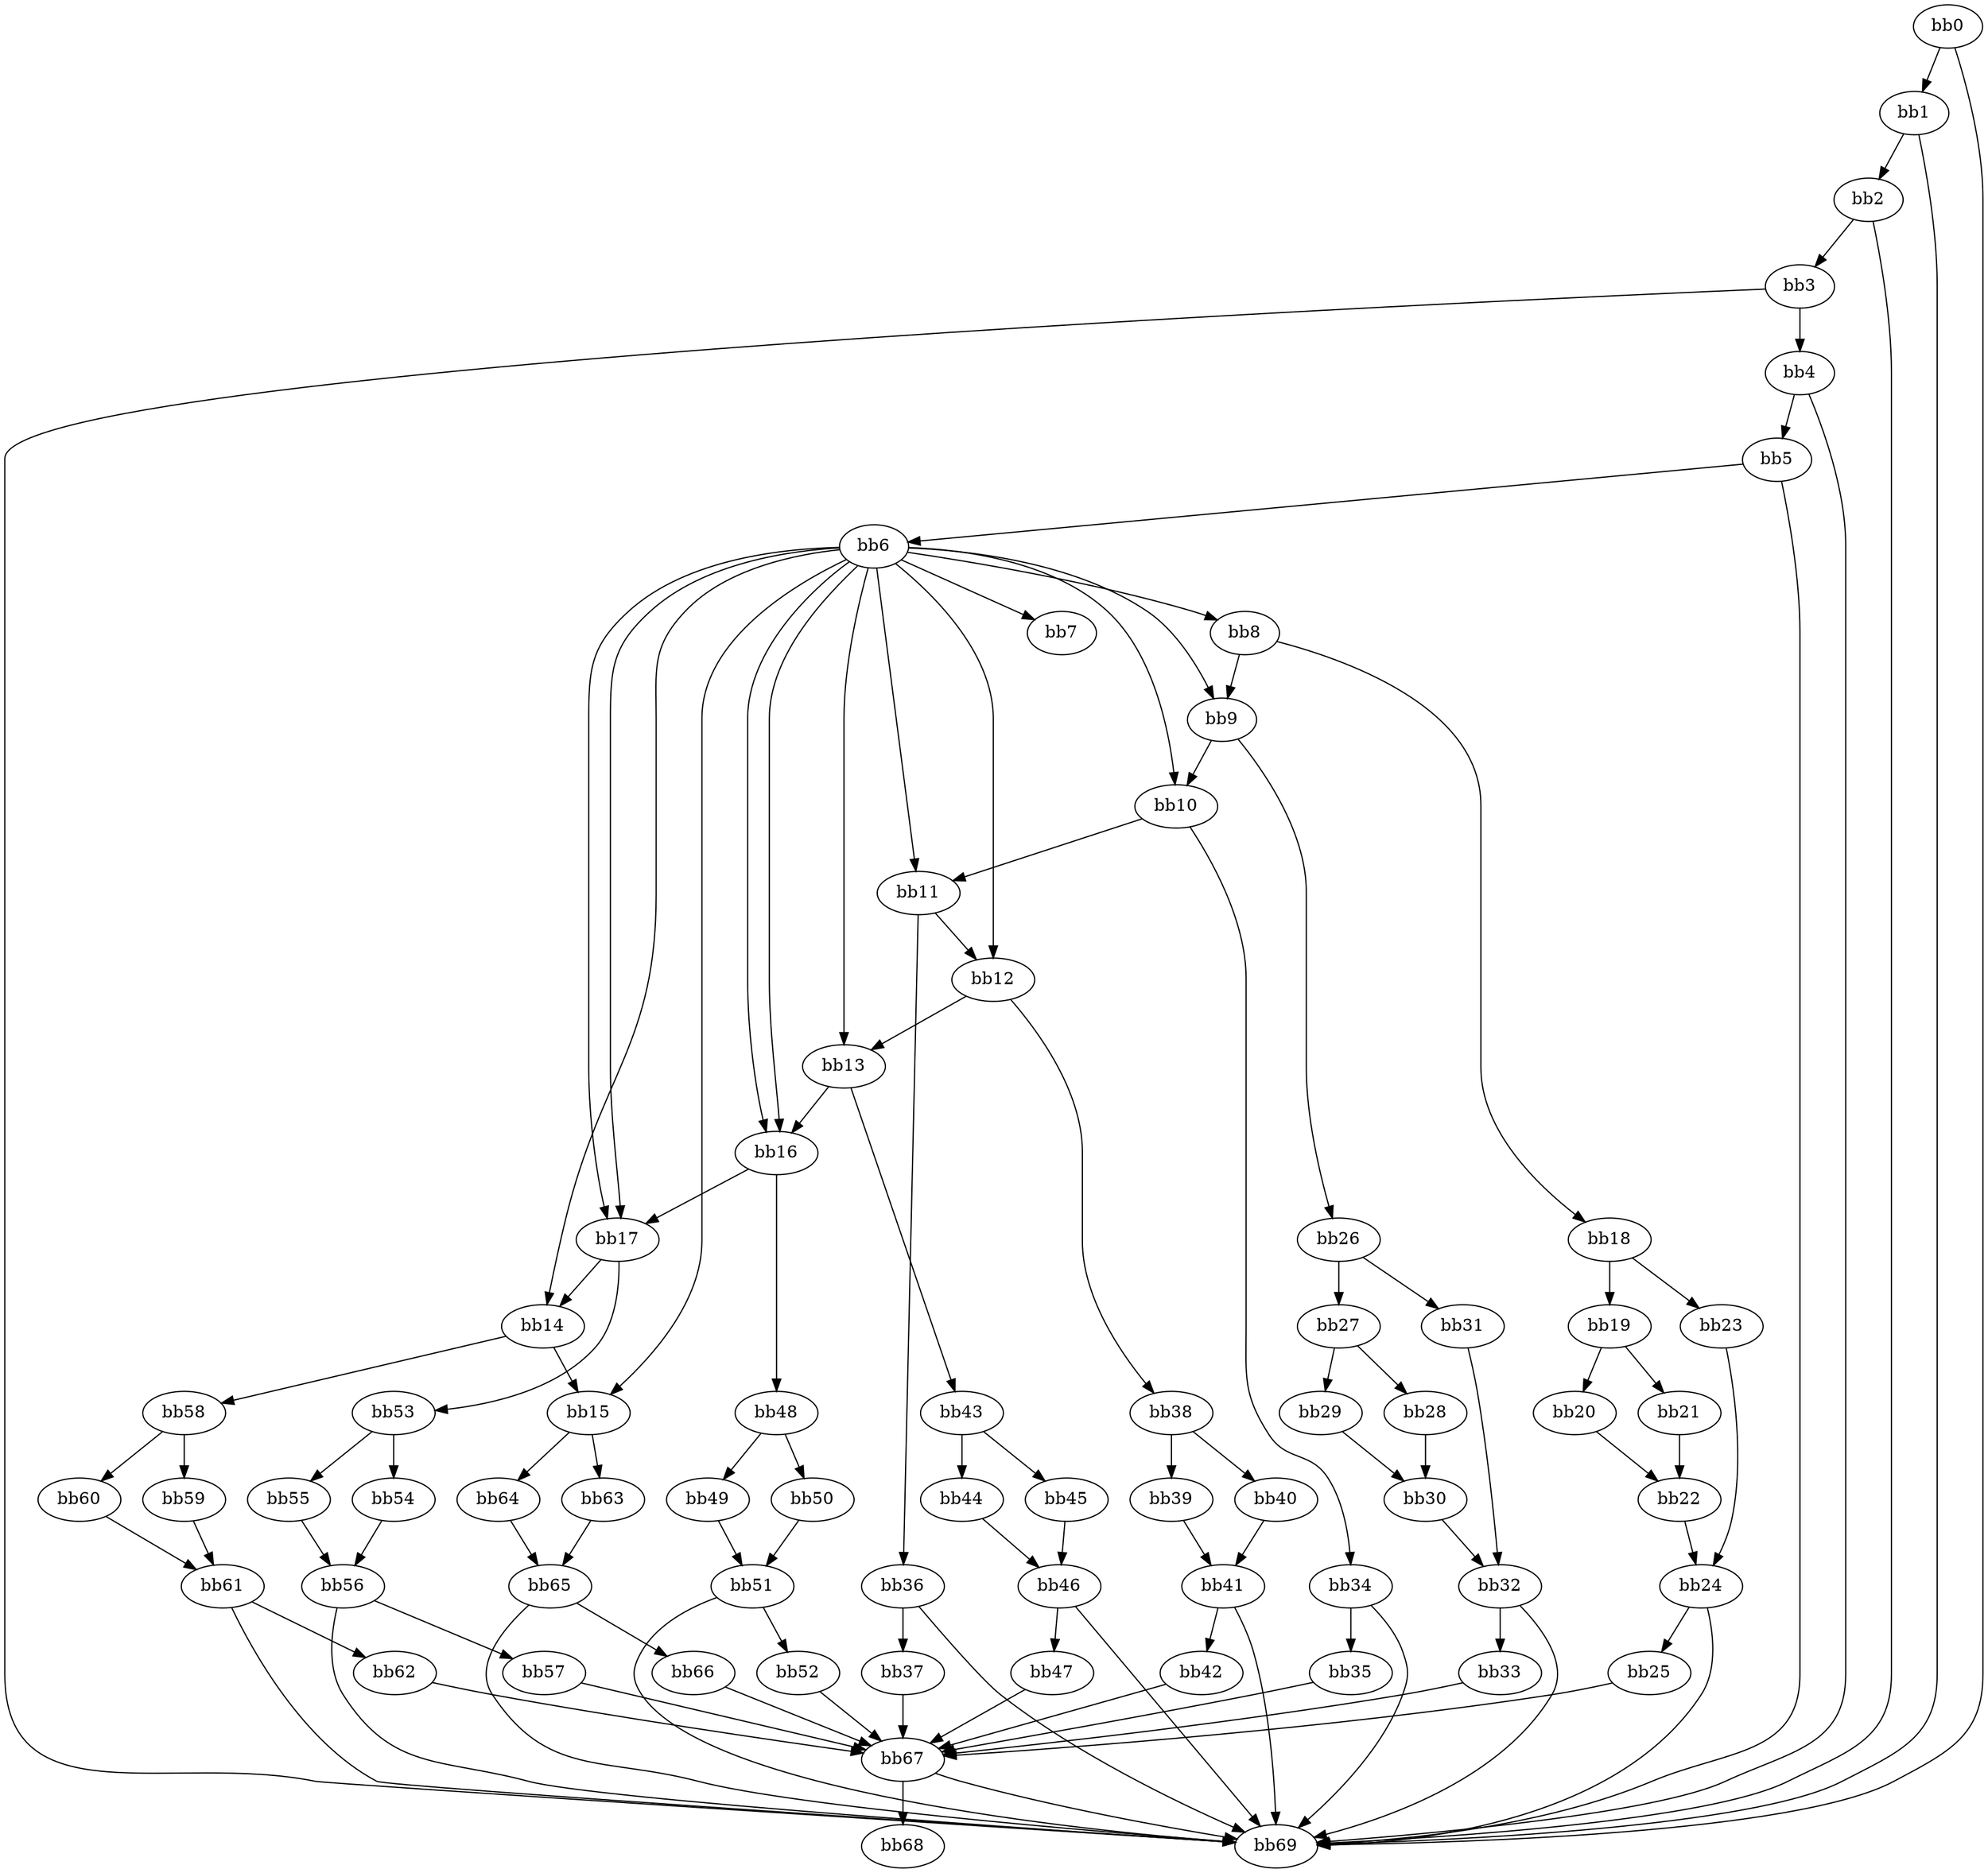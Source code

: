 digraph {
    0 [ label = "bb0\l" ]
    1 [ label = "bb1\l" ]
    2 [ label = "bb2\l" ]
    3 [ label = "bb3\l" ]
    4 [ label = "bb4\l" ]
    5 [ label = "bb5\l" ]
    6 [ label = "bb6\l" ]
    7 [ label = "bb7\l" ]
    8 [ label = "bb8\l" ]
    9 [ label = "bb9\l" ]
    10 [ label = "bb10\l" ]
    11 [ label = "bb11\l" ]
    12 [ label = "bb12\l" ]
    13 [ label = "bb13\l" ]
    14 [ label = "bb14\l" ]
    15 [ label = "bb15\l" ]
    16 [ label = "bb16\l" ]
    17 [ label = "bb17\l" ]
    18 [ label = "bb18\l" ]
    19 [ label = "bb19\l" ]
    20 [ label = "bb20\l" ]
    21 [ label = "bb21\l" ]
    22 [ label = "bb22\l" ]
    23 [ label = "bb23\l" ]
    24 [ label = "bb24\l" ]
    25 [ label = "bb25\l" ]
    26 [ label = "bb26\l" ]
    27 [ label = "bb27\l" ]
    28 [ label = "bb28\l" ]
    29 [ label = "bb29\l" ]
    30 [ label = "bb30\l" ]
    31 [ label = "bb31\l" ]
    32 [ label = "bb32\l" ]
    33 [ label = "bb33\l" ]
    34 [ label = "bb34\l" ]
    35 [ label = "bb35\l" ]
    36 [ label = "bb36\l" ]
    37 [ label = "bb37\l" ]
    38 [ label = "bb38\l" ]
    39 [ label = "bb39\l" ]
    40 [ label = "bb40\l" ]
    41 [ label = "bb41\l" ]
    42 [ label = "bb42\l" ]
    43 [ label = "bb43\l" ]
    44 [ label = "bb44\l" ]
    45 [ label = "bb45\l" ]
    46 [ label = "bb46\l" ]
    47 [ label = "bb47\l" ]
    48 [ label = "bb48\l" ]
    49 [ label = "bb49\l" ]
    50 [ label = "bb50\l" ]
    51 [ label = "bb51\l" ]
    52 [ label = "bb52\l" ]
    53 [ label = "bb53\l" ]
    54 [ label = "bb54\l" ]
    55 [ label = "bb55\l" ]
    56 [ label = "bb56\l" ]
    57 [ label = "bb57\l" ]
    58 [ label = "bb58\l" ]
    59 [ label = "bb59\l" ]
    60 [ label = "bb60\l" ]
    61 [ label = "bb61\l" ]
    62 [ label = "bb62\l" ]
    63 [ label = "bb63\l" ]
    64 [ label = "bb64\l" ]
    65 [ label = "bb65\l" ]
    66 [ label = "bb66\l" ]
    67 [ label = "bb67\l" ]
    68 [ label = "bb68\l" ]
    69 [ label = "bb69\l" ]
    0 -> 1 [ ]
    0 -> 69 [ ]
    1 -> 2 [ ]
    1 -> 69 [ ]
    2 -> 3 [ ]
    2 -> 69 [ ]
    3 -> 4 [ ]
    3 -> 69 [ ]
    4 -> 5 [ ]
    4 -> 69 [ ]
    5 -> 6 [ ]
    5 -> 69 [ ]
    6 -> 7 [ ]
    6 -> 8 [ ]
    6 -> 9 [ ]
    6 -> 10 [ ]
    6 -> 11 [ ]
    6 -> 12 [ ]
    6 -> 13 [ ]
    6 -> 14 [ ]
    6 -> 15 [ ]
    6 -> 16 [ ]
    6 -> 16 [ ]
    6 -> 17 [ ]
    6 -> 17 [ ]
    8 -> 9 [ ]
    8 -> 18 [ ]
    9 -> 10 [ ]
    9 -> 26 [ ]
    10 -> 11 [ ]
    10 -> 34 [ ]
    11 -> 12 [ ]
    11 -> 36 [ ]
    12 -> 13 [ ]
    12 -> 38 [ ]
    13 -> 16 [ ]
    13 -> 43 [ ]
    14 -> 15 [ ]
    14 -> 58 [ ]
    15 -> 63 [ ]
    15 -> 64 [ ]
    16 -> 17 [ ]
    16 -> 48 [ ]
    17 -> 14 [ ]
    17 -> 53 [ ]
    18 -> 19 [ ]
    18 -> 23 [ ]
    19 -> 20 [ ]
    19 -> 21 [ ]
    20 -> 22 [ ]
    21 -> 22 [ ]
    22 -> 24 [ ]
    23 -> 24 [ ]
    24 -> 25 [ ]
    24 -> 69 [ ]
    25 -> 67 [ ]
    26 -> 27 [ ]
    26 -> 31 [ ]
    27 -> 28 [ ]
    27 -> 29 [ ]
    28 -> 30 [ ]
    29 -> 30 [ ]
    30 -> 32 [ ]
    31 -> 32 [ ]
    32 -> 33 [ ]
    32 -> 69 [ ]
    33 -> 67 [ ]
    34 -> 35 [ ]
    34 -> 69 [ ]
    35 -> 67 [ ]
    36 -> 37 [ ]
    36 -> 69 [ ]
    37 -> 67 [ ]
    38 -> 39 [ ]
    38 -> 40 [ ]
    39 -> 41 [ ]
    40 -> 41 [ ]
    41 -> 42 [ ]
    41 -> 69 [ ]
    42 -> 67 [ ]
    43 -> 44 [ ]
    43 -> 45 [ ]
    44 -> 46 [ ]
    45 -> 46 [ ]
    46 -> 47 [ ]
    46 -> 69 [ ]
    47 -> 67 [ ]
    48 -> 49 [ ]
    48 -> 50 [ ]
    49 -> 51 [ ]
    50 -> 51 [ ]
    51 -> 52 [ ]
    51 -> 69 [ ]
    52 -> 67 [ ]
    53 -> 54 [ ]
    53 -> 55 [ ]
    54 -> 56 [ ]
    55 -> 56 [ ]
    56 -> 57 [ ]
    56 -> 69 [ ]
    57 -> 67 [ ]
    58 -> 59 [ ]
    58 -> 60 [ ]
    59 -> 61 [ ]
    60 -> 61 [ ]
    61 -> 62 [ ]
    61 -> 69 [ ]
    62 -> 67 [ ]
    63 -> 65 [ ]
    64 -> 65 [ ]
    65 -> 66 [ ]
    65 -> 69 [ ]
    66 -> 67 [ ]
    67 -> 68 [ ]
    67 -> 69 [ ]
}

